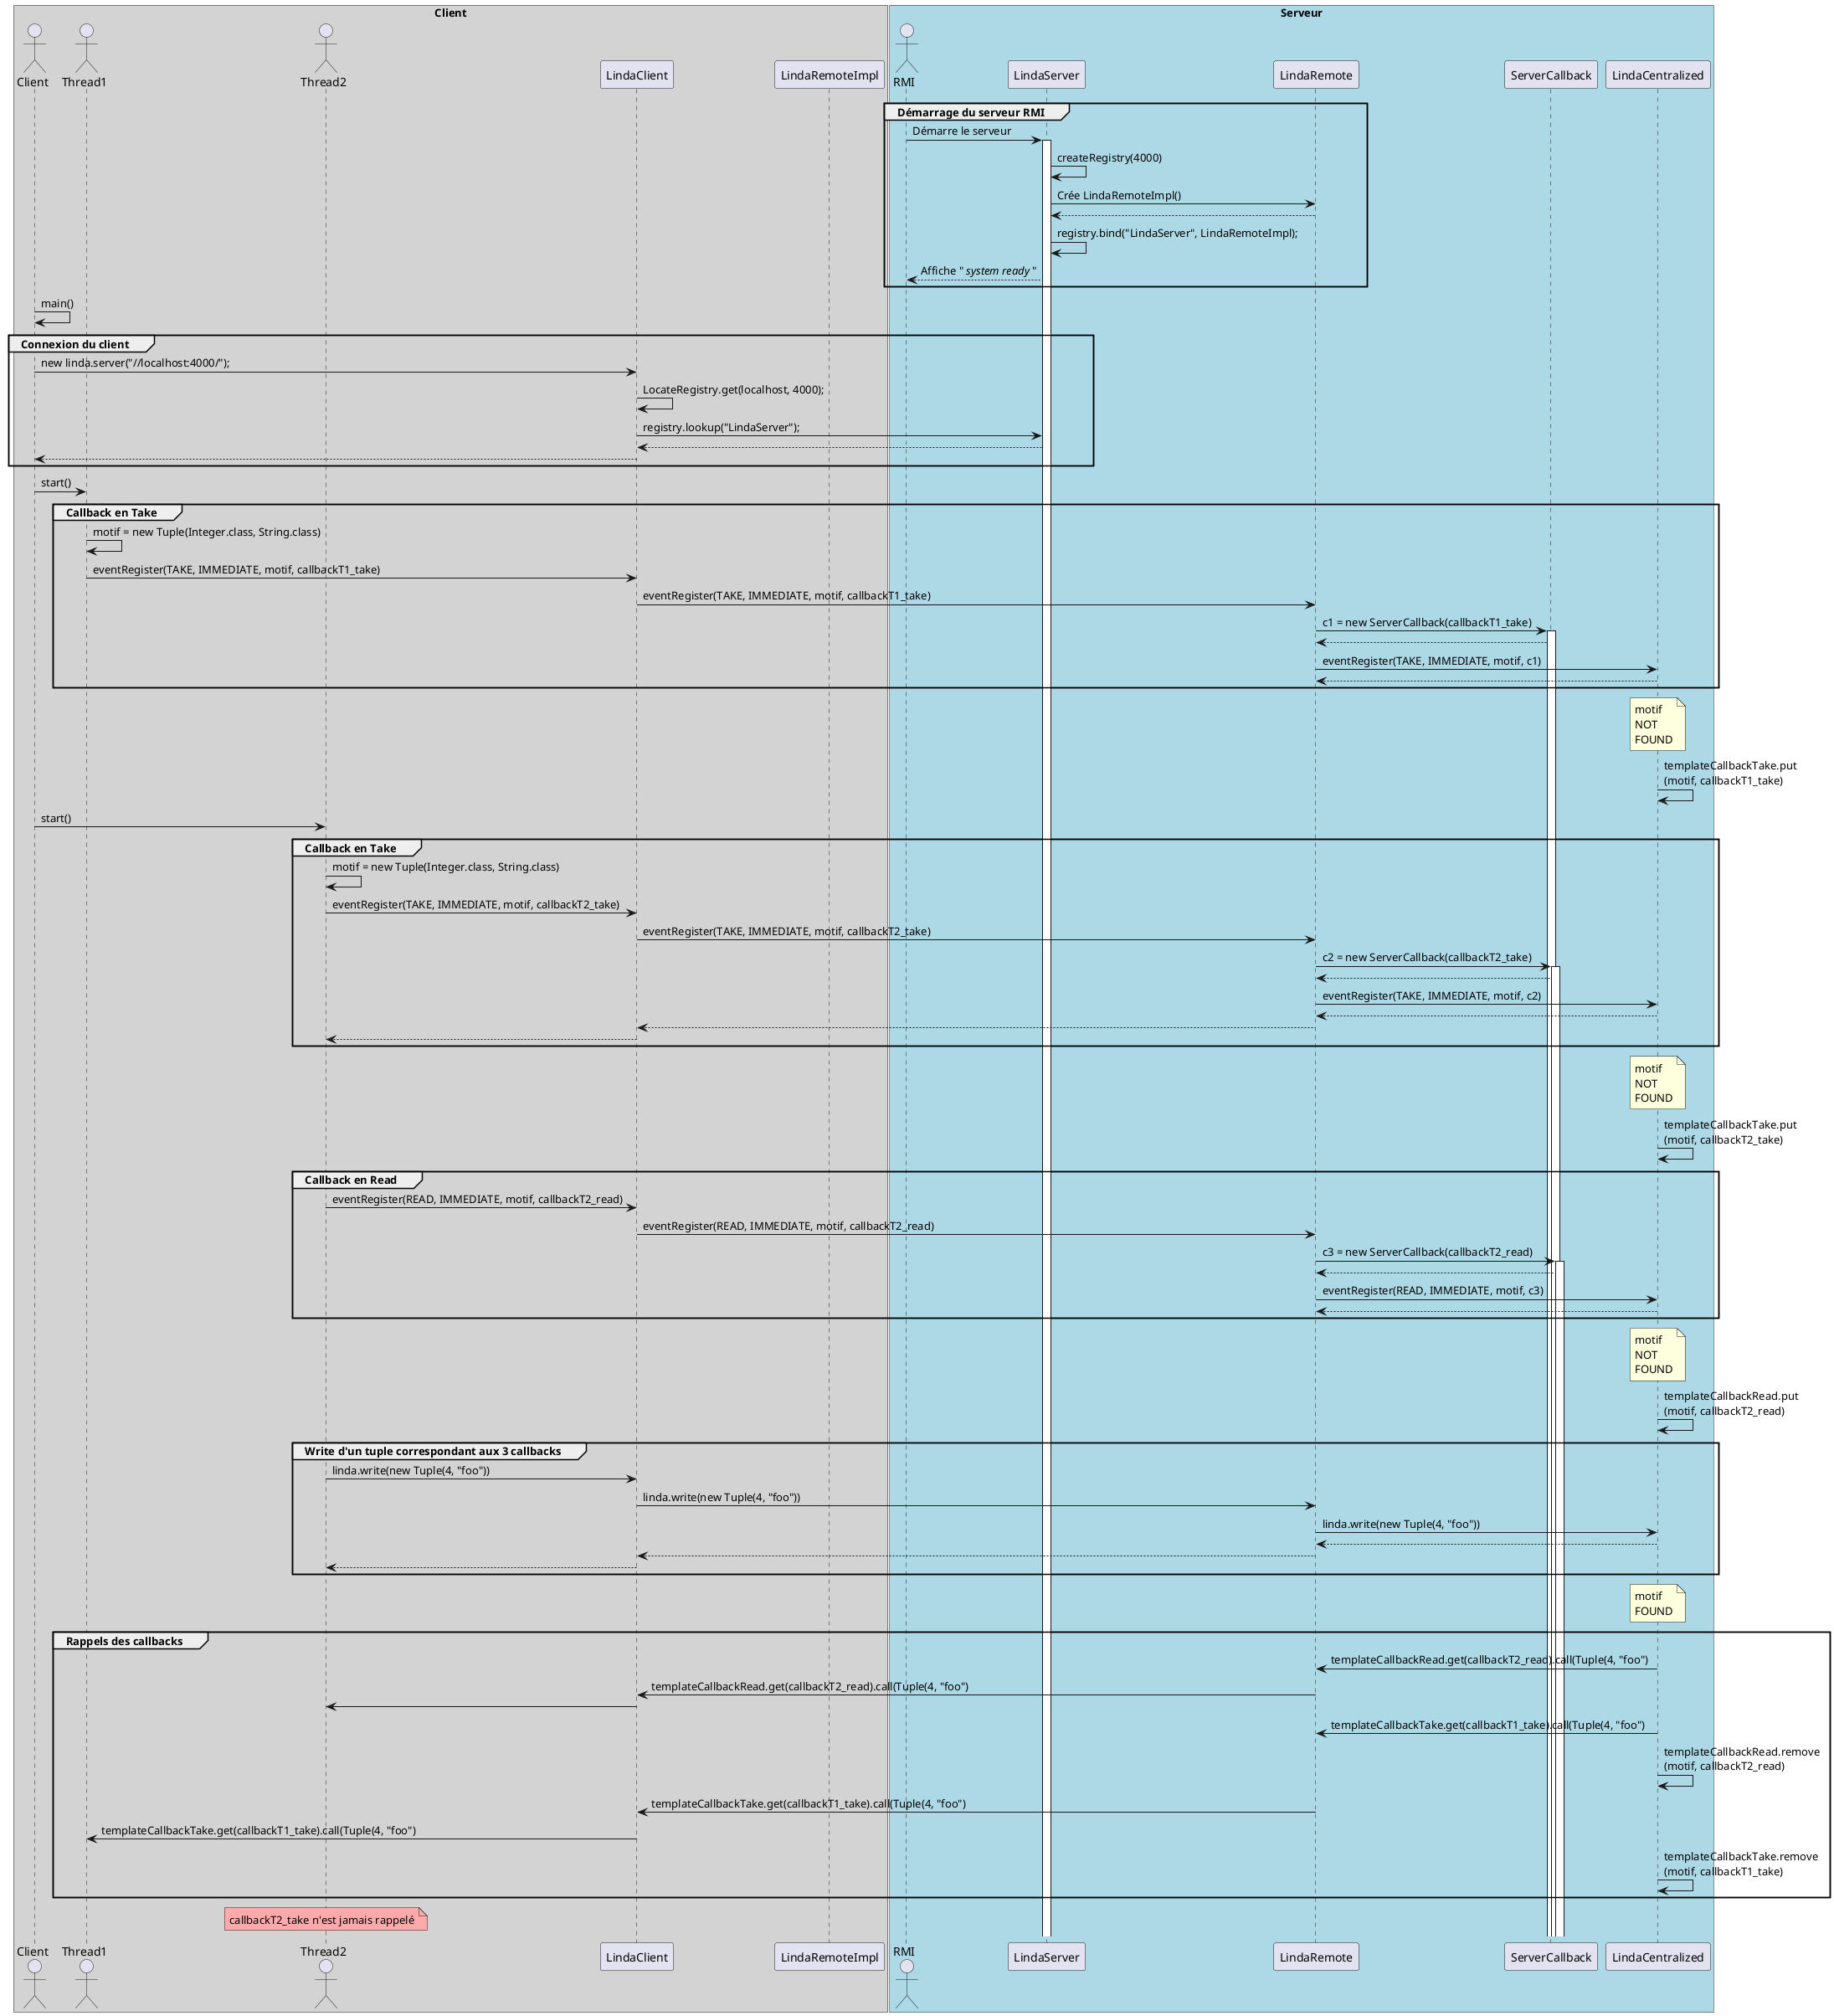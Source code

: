 @startuml

box "Client" #LightGrey
actor "Client" as User
actor Thread1
actor Thread2
participant LindaClient
participant LindaRemoteImpl
end box
box "Serveur" #LightBlue
actor RMI
participant LindaServer
participant LindaRemote
participant ServerCallback
participant "LindaCentralized" as Linda
end box

group Démarrage du serveur RMI

RMI -> LindaServer: Démarre le serveur

activate LindaServer

LindaServer -> LindaServer: createRegistry(4000)

LindaServer -> LindaRemote: Crée LindaRemoteImpl()

LindaRemote --> LindaServer:

LindaServer -> LindaServer: registry.bind("LindaServer", LindaRemoteImpl);

LindaServer --> RMI: Affiche "// system ready //"

end

User -> User: main()

group Connexion du client

User -> LindaClient : new linda.server("//localhost:4000/");
LindaClient -> LindaClient : LocateRegistry.get(localhost, 4000);
LindaClient -> LindaServer : registry.lookup("LindaServer");
LindaServer --> LindaClient
LindaClient --> User

end

User -> Thread1: start()

group Callback en Take

Thread1 -> Thread1 : motif = new Tuple(Integer.class, String.class)

Thread1 -> LindaClient: eventRegister(TAKE, IMMEDIATE, motif, callbackT1_take)

LindaClient -> LindaRemote : eventRegister(TAKE, IMMEDIATE, motif, callbackT1_take)

LindaRemote -> ServerCallback : c1 = new ServerCallback(callbackT1_take)

activate ServerCallback

ServerCallback --> LindaRemote

LindaRemote -> Linda:  eventRegister(TAKE, IMMEDIATE, motif, c1)

Linda --> LindaRemote

end

note over Linda : motif \nNOT \nFOUND

Linda -> Linda : templateCallbackTake.put\n(motif, callbackT1_take)

User -> Thread2: start()

group Callback en Take

Thread2 -> Thread2 : motif = new Tuple(Integer.class, String.class)

Thread2 -> LindaClient: eventRegister(TAKE, IMMEDIATE, motif, callbackT2_take)

LindaClient -> LindaRemote : eventRegister(TAKE, IMMEDIATE, motif, callbackT2_take)

LindaRemote -> ServerCallback : c2 = new ServerCallback(callbackT2_take)

activate ServerCallback

ServerCallback --> LindaRemote

LindaRemote -> Linda : eventRegister(TAKE, IMMEDIATE, motif, c2)

Linda --> LindaRemote

LindaRemote --> LindaClient

LindaClient --> Thread2

end

note over Linda : motif \nNOT \nFOUND

Linda -> Linda : templateCallbackTake.put\n(motif, callbackT2_take)

group Callback en Read

Thread2 -> LindaClient: eventRegister(READ, IMMEDIATE, motif, callbackT2_read)

LindaClient -> LindaRemote: eventRegister(READ, IMMEDIATE, motif, callbackT2_read)

LindaRemote -> ServerCallback : c3 = new ServerCallback(callbackT2_read)

activate ServerCallback

ServerCallback --> LindaRemote

LindaRemote -> Linda: eventRegister(READ, IMMEDIATE, motif, c3)

Linda --> LindaRemote

end

note over Linda : motif \nNOT \nFOUND

Linda -> Linda : templateCallbackRead.put\n(motif, callbackT2_read)

group Write d'un tuple correspondant aux 3 callbacks

Thread2 -> LindaClient: linda.write(new Tuple(4, "foo"))

LindaClient -> LindaRemote: linda.write(new Tuple(4, "foo"))

LindaRemote -> Linda : linda.write(new Tuple(4, "foo")) 

Linda --> LindaRemote

LindaRemote --> LindaClient

LindaClient --> Thread2

end

note over Linda : motif \nFOUND

group Rappels des callbacks

Linda -> LindaRemote : templateCallbackRead.get(callbackT2_read).call(Tuple(4, "foo") 

LindaRemote -> LindaClient : templateCallbackRead.get(callbackT2_read).call(Tuple(4, "foo") 

LindaClient -> Thread2

Linda -> LindaRemote : templateCallbackTake.get(callbackT1_take).call(Tuple(4, "foo")

Linda -> Linda : templateCallbackRead.remove\n(motif, callbackT2_read)

LindaRemote -> LindaClient : templateCallbackTake.get(callbackT1_take).call(Tuple(4, "foo")

LindaClient -> Thread1 : templateCallbackTake.get(callbackT1_take).call(Tuple(4, "foo")

Linda -> Linda : templateCallbackTake.remove\n(motif, callbackT1_take)

end

note over Thread2 #FFAAAA: callbackT2_take n'est jamais rappelé

@enduml
